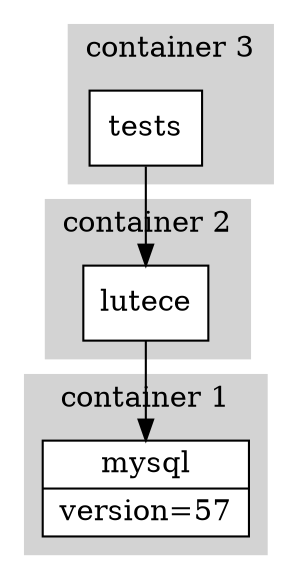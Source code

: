 digraph Config {
  node [shape="record",style="filled",fillcolor="white"];
  subgraph cluster_1 {
    label="container 1";
    style="filled";
    color="lightgrey";
    mysql_0 [label="{mysql|version=57}"];
  }
  subgraph cluster_2 {
    label="container 2";
    style="filled";
    color="lightgrey";
    lutece_0 [label="lutece"];
  }
  subgraph cluster_3 {
    label="container 3";
    style="filled";
    color="lightgrey";
    tests_0 [label="tests"];
  }
  lutece_0 -> mysql_0;
  tests_0 -> lutece_0;
}
